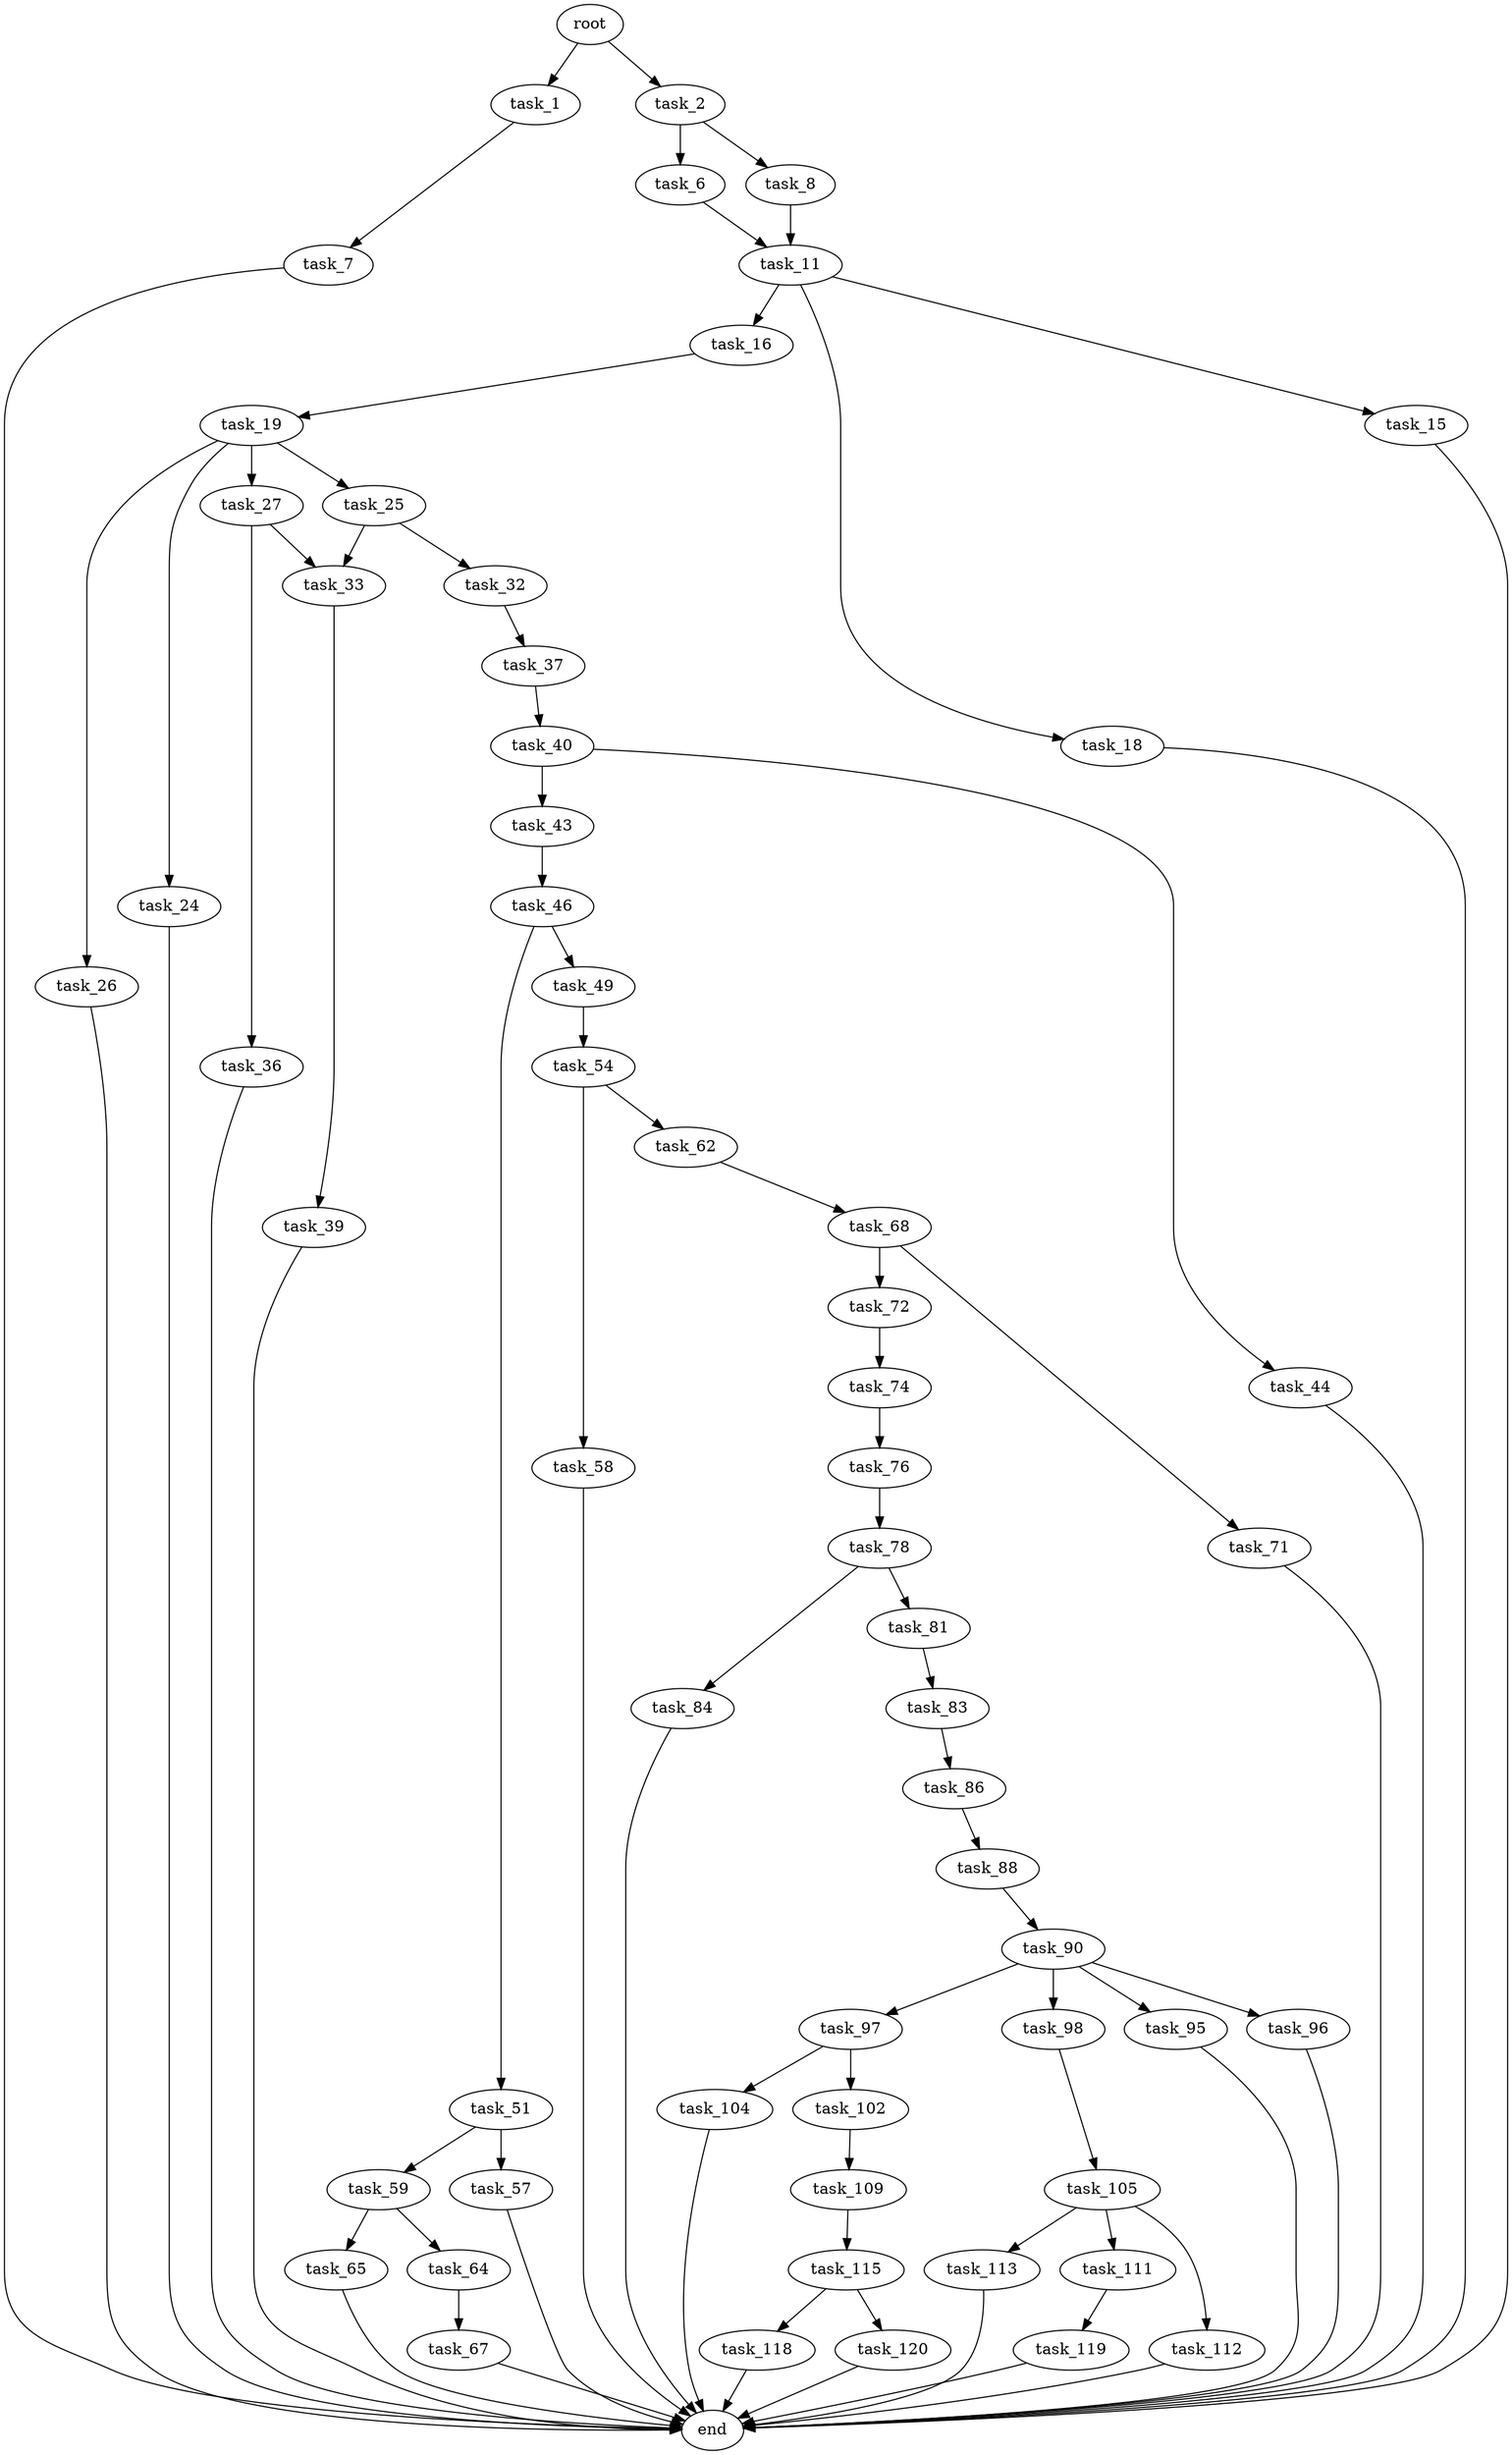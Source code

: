 digraph G {
  root [size="0.000000"];
  task_1 [size="940090782.000000"];
  task_2 [size="36427473952.000000"];
  task_6 [size="23353454812.000000"];
  task_7 [size="53386070723.000000"];
  task_8 [size="9248441243.000000"];
  task_11 [size="47162254982.000000"];
  task_15 [size="155567062489.000000"];
  task_16 [size="858784068609.000000"];
  task_18 [size="4430121116.000000"];
  task_19 [size="485850238987.000000"];
  task_24 [size="1336132685.000000"];
  task_25 [size="8589934592.000000"];
  task_26 [size="850065579039.000000"];
  task_27 [size="1776143200.000000"];
  task_32 [size="651890836611.000000"];
  task_33 [size="968531796510.000000"];
  task_36 [size="368293445632.000000"];
  task_37 [size="782757789696.000000"];
  task_39 [size="549755813888.000000"];
  task_40 [size="1114807339440.000000"];
  task_43 [size="849249433762.000000"];
  task_44 [size="231928233984.000000"];
  task_46 [size="108785952154.000000"];
  task_49 [size="68719476736.000000"];
  task_51 [size="4879615464.000000"];
  task_54 [size="26009593288.000000"];
  task_57 [size="68719476736.000000"];
  task_58 [size="52016732842.000000"];
  task_59 [size="6056071322.000000"];
  task_62 [size="208328670138.000000"];
  task_64 [size="1897944315.000000"];
  task_65 [size="368293445632.000000"];
  task_67 [size="68719476736.000000"];
  task_68 [size="368293445632.000000"];
  task_71 [size="98560000701.000000"];
  task_72 [size="283543047244.000000"];
  task_74 [size="8303339663.000000"];
  task_76 [size="7351728658.000000"];
  task_78 [size="8589934592.000000"];
  task_81 [size="12193500005.000000"];
  task_83 [size="1340624164.000000"];
  task_84 [size="1225234150561.000000"];
  task_86 [size="134217728000.000000"];
  task_88 [size="548589477267.000000"];
  task_90 [size="792476778.000000"];
  task_95 [size="18948503183.000000"];
  task_96 [size="108940287529.000000"];
  task_97 [size="1073741824000.000000"];
  task_98 [size="91517141334.000000"];
  task_102 [size="549755813888.000000"];
  task_104 [size="368293445632.000000"];
  task_105 [size="368293445632.000000"];
  task_109 [size="7939137858.000000"];
  task_111 [size="8589934592.000000"];
  task_112 [size="1073741824000.000000"];
  task_113 [size="7966576159.000000"];
  task_115 [size="498931552.000000"];
  task_118 [size="11775221366.000000"];
  task_119 [size="569309954473.000000"];
  task_120 [size="33946988407.000000"];
  end [size="0.000000"];

  root -> task_1 [size="1.000000"];
  root -> task_2 [size="1.000000"];
  task_1 -> task_7 [size="33554432.000000"];
  task_2 -> task_6 [size="679477248.000000"];
  task_2 -> task_8 [size="679477248.000000"];
  task_6 -> task_11 [size="33554432.000000"];
  task_7 -> end [size="1.000000"];
  task_8 -> task_11 [size="209715200.000000"];
  task_11 -> task_15 [size="33554432.000000"];
  task_11 -> task_16 [size="33554432.000000"];
  task_11 -> task_18 [size="33554432.000000"];
  task_15 -> end [size="1.000000"];
  task_16 -> task_19 [size="679477248.000000"];
  task_18 -> end [size="1.000000"];
  task_19 -> task_24 [size="301989888.000000"];
  task_19 -> task_25 [size="301989888.000000"];
  task_19 -> task_26 [size="301989888.000000"];
  task_19 -> task_27 [size="301989888.000000"];
  task_24 -> end [size="1.000000"];
  task_25 -> task_32 [size="33554432.000000"];
  task_25 -> task_33 [size="33554432.000000"];
  task_26 -> end [size="1.000000"];
  task_27 -> task_33 [size="33554432.000000"];
  task_27 -> task_36 [size="33554432.000000"];
  task_32 -> task_37 [size="679477248.000000"];
  task_33 -> task_39 [size="679477248.000000"];
  task_36 -> end [size="1.000000"];
  task_37 -> task_40 [size="679477248.000000"];
  task_39 -> end [size="1.000000"];
  task_40 -> task_43 [size="679477248.000000"];
  task_40 -> task_44 [size="679477248.000000"];
  task_43 -> task_46 [size="536870912.000000"];
  task_44 -> end [size="1.000000"];
  task_46 -> task_49 [size="75497472.000000"];
  task_46 -> task_51 [size="75497472.000000"];
  task_49 -> task_54 [size="134217728.000000"];
  task_51 -> task_57 [size="209715200.000000"];
  task_51 -> task_59 [size="209715200.000000"];
  task_54 -> task_58 [size="33554432.000000"];
  task_54 -> task_62 [size="33554432.000000"];
  task_57 -> end [size="1.000000"];
  task_58 -> end [size="1.000000"];
  task_59 -> task_64 [size="209715200.000000"];
  task_59 -> task_65 [size="209715200.000000"];
  task_62 -> task_68 [size="679477248.000000"];
  task_64 -> task_67 [size="33554432.000000"];
  task_65 -> end [size="1.000000"];
  task_67 -> end [size="1.000000"];
  task_68 -> task_71 [size="411041792.000000"];
  task_68 -> task_72 [size="411041792.000000"];
  task_71 -> end [size="1.000000"];
  task_72 -> task_74 [size="301989888.000000"];
  task_74 -> task_76 [size="134217728.000000"];
  task_76 -> task_78 [size="134217728.000000"];
  task_78 -> task_81 [size="33554432.000000"];
  task_78 -> task_84 [size="33554432.000000"];
  task_81 -> task_83 [size="209715200.000000"];
  task_83 -> task_86 [size="75497472.000000"];
  task_84 -> end [size="1.000000"];
  task_86 -> task_88 [size="209715200.000000"];
  task_88 -> task_90 [size="536870912.000000"];
  task_90 -> task_95 [size="33554432.000000"];
  task_90 -> task_96 [size="33554432.000000"];
  task_90 -> task_97 [size="33554432.000000"];
  task_90 -> task_98 [size="33554432.000000"];
  task_95 -> end [size="1.000000"];
  task_96 -> end [size="1.000000"];
  task_97 -> task_102 [size="838860800.000000"];
  task_97 -> task_104 [size="838860800.000000"];
  task_98 -> task_105 [size="75497472.000000"];
  task_102 -> task_109 [size="536870912.000000"];
  task_104 -> end [size="1.000000"];
  task_105 -> task_111 [size="411041792.000000"];
  task_105 -> task_112 [size="411041792.000000"];
  task_105 -> task_113 [size="411041792.000000"];
  task_109 -> task_115 [size="679477248.000000"];
  task_111 -> task_119 [size="33554432.000000"];
  task_112 -> end [size="1.000000"];
  task_113 -> end [size="1.000000"];
  task_115 -> task_118 [size="33554432.000000"];
  task_115 -> task_120 [size="33554432.000000"];
  task_118 -> end [size="1.000000"];
  task_119 -> end [size="1.000000"];
  task_120 -> end [size="1.000000"];
}

